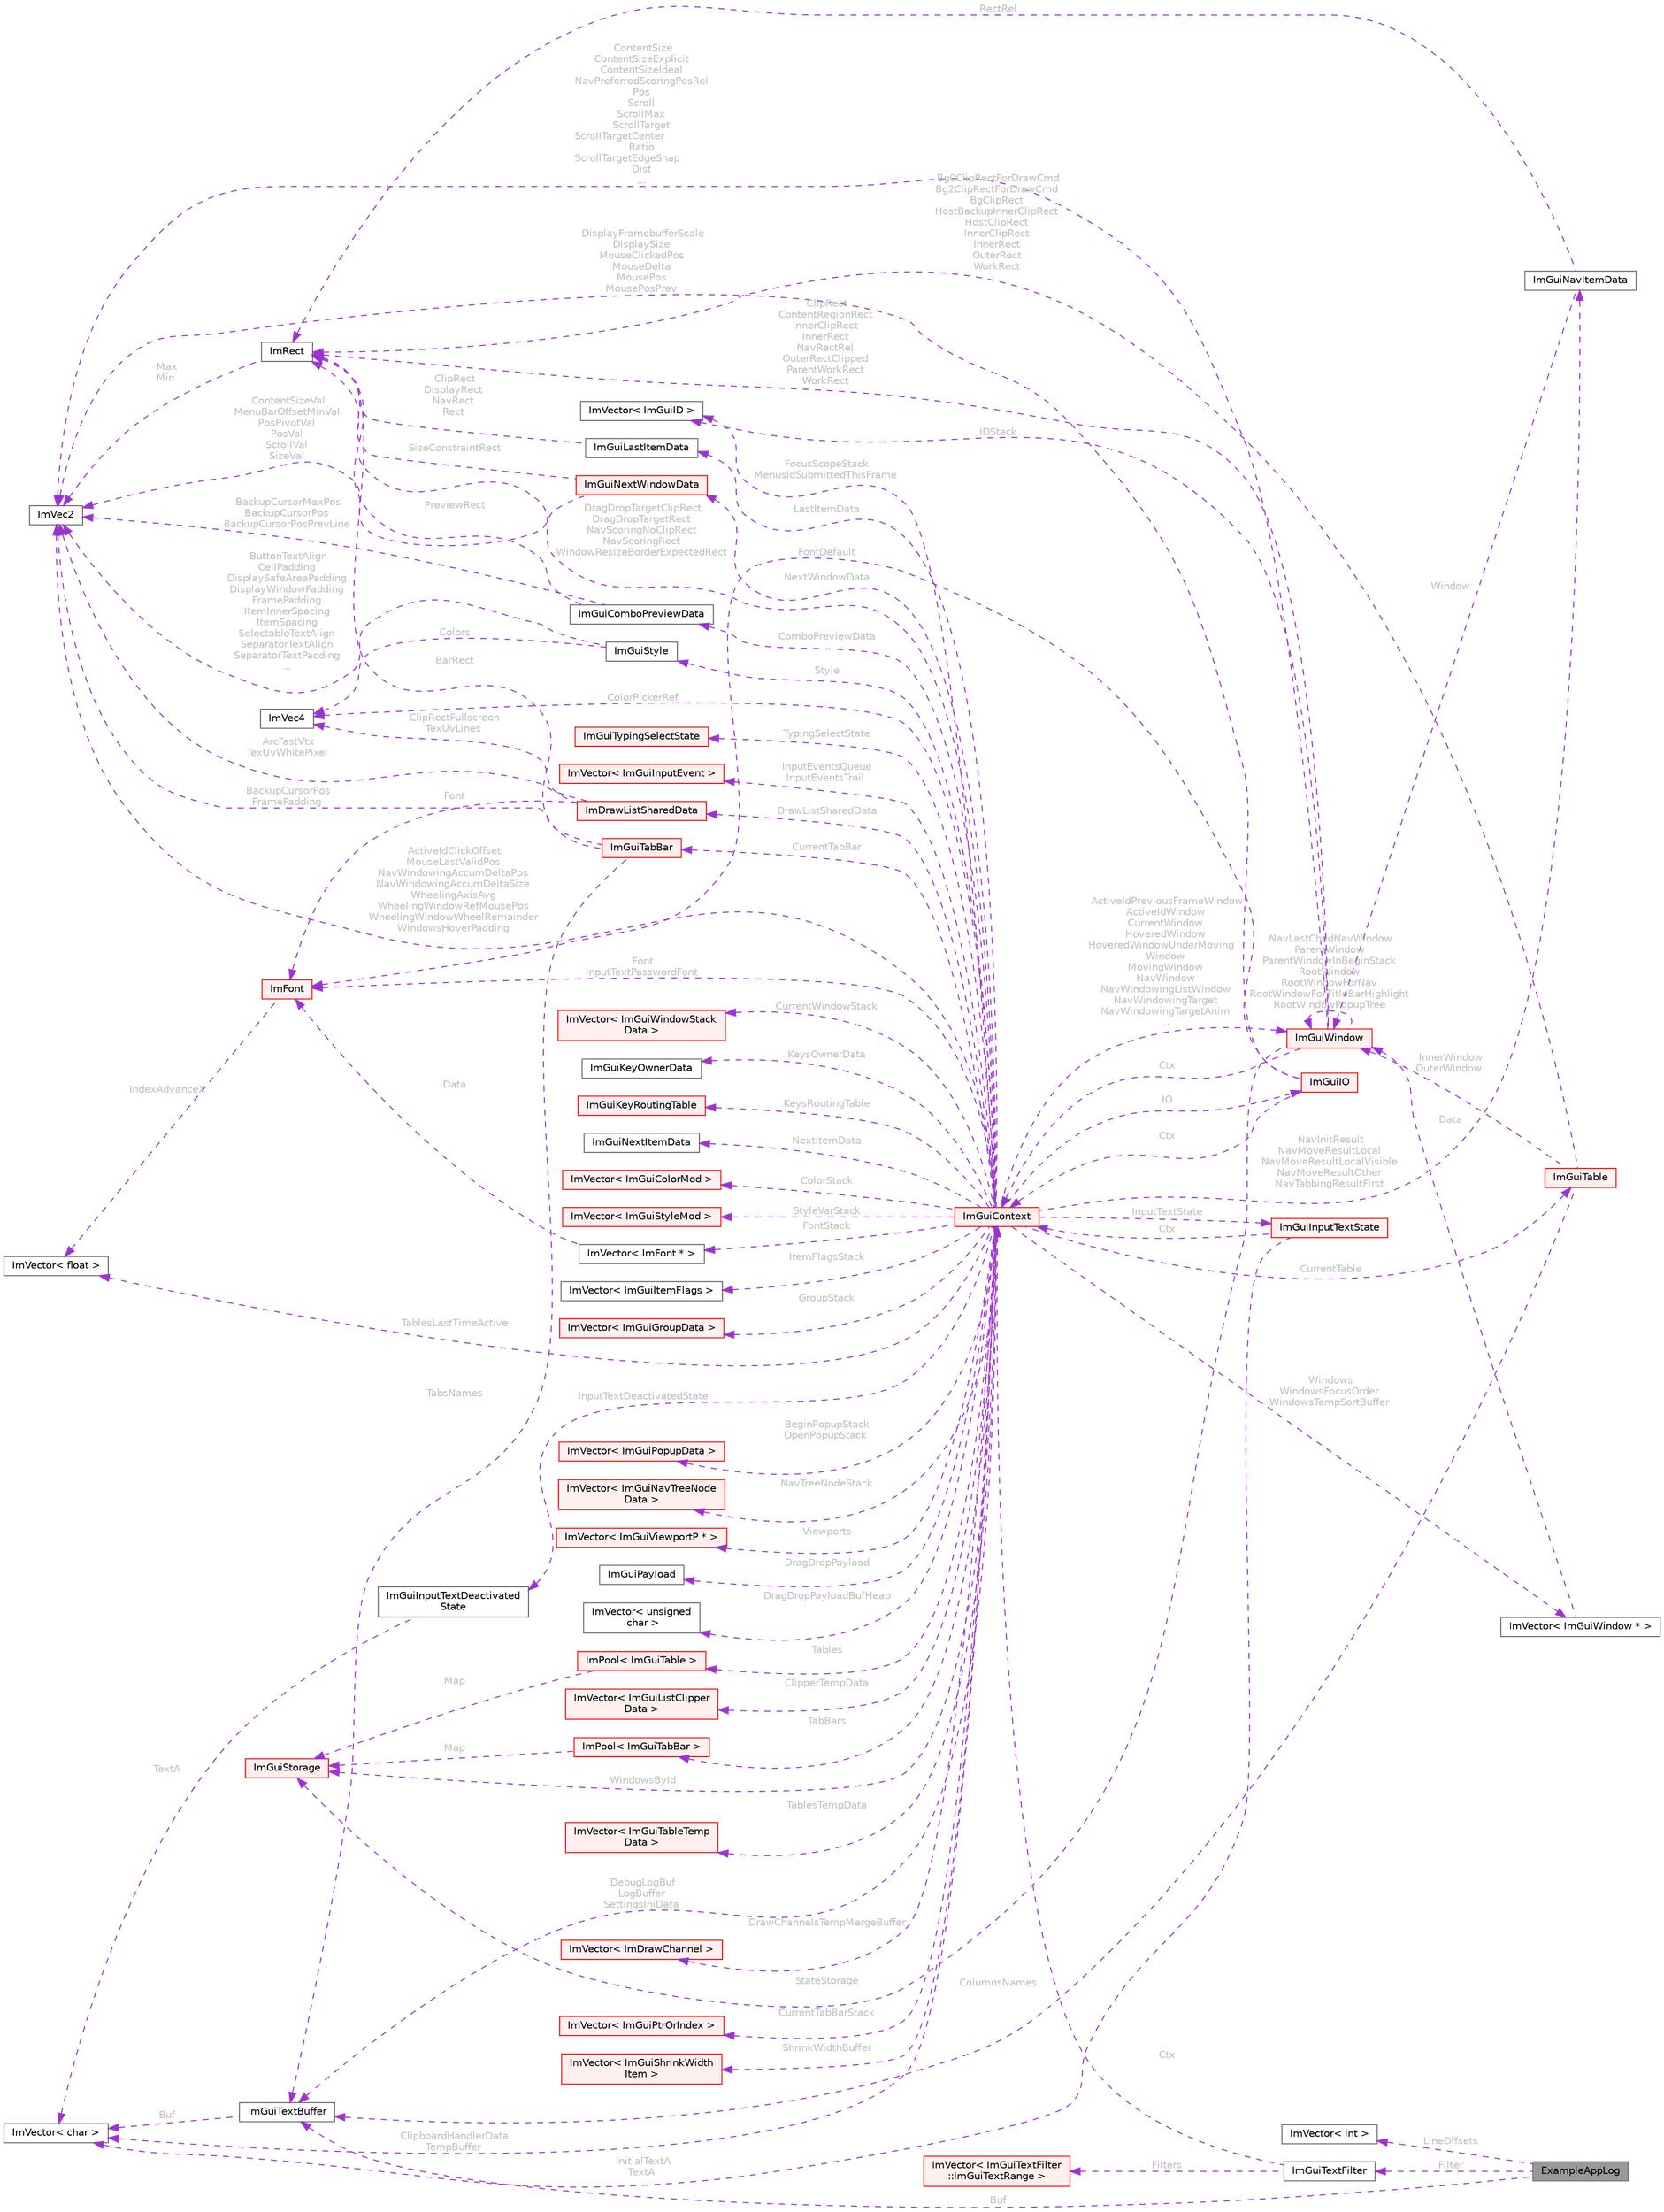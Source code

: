 digraph "ExampleAppLog"
{
 // LATEX_PDF_SIZE
  bgcolor="transparent";
  edge [fontname=Helvetica,fontsize=10,labelfontname=Helvetica,labelfontsize=10];
  node [fontname=Helvetica,fontsize=10,shape=box,height=0.2,width=0.4];
  rankdir="LR";
  Node1 [id="Node000001",label="ExampleAppLog",height=0.2,width=0.4,color="gray40", fillcolor="grey60", style="filled", fontcolor="black",tooltip=" "];
  Node2 -> Node1 [id="edge1_Node000001_Node000002",dir="back",color="darkorchid3",style="dashed",tooltip=" ",label=" Buf",fontcolor="grey" ];
  Node2 [id="Node000002",label="ImGuiTextBuffer",height=0.2,width=0.4,color="gray40", fillcolor="white", style="filled",URL="$struct_im_gui_text_buffer.html",tooltip=" "];
  Node3 -> Node2 [id="edge2_Node000002_Node000003",dir="back",color="darkorchid3",style="dashed",tooltip=" ",label=" Buf",fontcolor="grey" ];
  Node3 [id="Node000003",label="ImVector\< char \>",height=0.2,width=0.4,color="gray40", fillcolor="white", style="filled",URL="$struct_im_vector.html",tooltip=" "];
  Node4 -> Node1 [id="edge3_Node000001_Node000004",dir="back",color="darkorchid3",style="dashed",tooltip=" ",label=" Filter",fontcolor="grey" ];
  Node4 [id="Node000004",label="ImGuiTextFilter",height=0.2,width=0.4,color="gray40", fillcolor="white", style="filled",URL="$struct_im_gui_text_filter.html",tooltip=" "];
  Node5 -> Node4 [id="edge4_Node000004_Node000005",dir="back",color="darkorchid3",style="dashed",tooltip=" ",label=" Ctx",fontcolor="grey" ];
  Node5 [id="Node000005",label="ImGuiContext",height=0.2,width=0.4,color="red", fillcolor="#FFF0F0", style="filled",URL="$struct_im_gui_context.html",tooltip=" "];
  Node6 -> Node5 [id="edge5_Node000005_Node000006",dir="back",color="darkorchid3",style="dashed",tooltip=" ",label=" IO",fontcolor="grey" ];
  Node6 [id="Node000006",label="ImGuiIO",height=0.2,width=0.4,color="red", fillcolor="#FFF0F0", style="filled",URL="$struct_im_gui_i_o.html",tooltip=" "];
  Node7 -> Node6 [id="edge6_Node000006_Node000007",dir="back",color="darkorchid3",style="dashed",tooltip=" ",label=" DisplayFramebufferScale\nDisplaySize\nMouseClickedPos\nMouseDelta\nMousePos\nMousePosPrev",fontcolor="grey" ];
  Node7 [id="Node000007",label="ImVec2",height=0.2,width=0.4,color="gray40", fillcolor="white", style="filled",URL="$struct_im_vec2.html",tooltip=" "];
  Node10 -> Node6 [id="edge7_Node000006_Node000010",dir="back",color="darkorchid3",style="dashed",tooltip=" ",label=" FontDefault",fontcolor="grey" ];
  Node10 [id="Node000010",label="ImFont",height=0.2,width=0.4,color="red", fillcolor="#FFF0F0", style="filled",URL="$struct_im_font.html",tooltip=" "];
  Node11 -> Node10 [id="edge8_Node000010_Node000011",dir="back",color="darkorchid3",style="dashed",tooltip=" ",label=" IndexAdvanceX",fontcolor="grey" ];
  Node11 [id="Node000011",label="ImVector\< float \>",height=0.2,width=0.4,color="gray40", fillcolor="white", style="filled",URL="$struct_im_vector.html",tooltip=" "];
  Node5 -> Node6 [id="edge9_Node000006_Node000005",dir="back",color="darkorchid3",style="dashed",tooltip=" ",label=" Ctx",fontcolor="grey" ];
  Node22 -> Node5 [id="edge10_Node000005_Node000022",dir="back",color="darkorchid3",style="dashed",tooltip=" ",label=" Style",fontcolor="grey" ];
  Node22 [id="Node000022",label="ImGuiStyle",height=0.2,width=0.4,color="gray40", fillcolor="white", style="filled",URL="$struct_im_gui_style.html",tooltip=" "];
  Node7 -> Node22 [id="edge11_Node000022_Node000007",dir="back",color="darkorchid3",style="dashed",tooltip=" ",label=" ButtonTextAlign\nCellPadding\nDisplaySafeAreaPadding\nDisplayWindowPadding\nFramePadding\nItemInnerSpacing\nItemSpacing\nSelectableTextAlign\nSeparatorTextAlign\nSeparatorTextPadding\n...",fontcolor="grey" ];
  Node19 -> Node22 [id="edge12_Node000022_Node000019",dir="back",color="darkorchid3",style="dashed",tooltip=" ",label=" Colors",fontcolor="grey" ];
  Node19 [id="Node000019",label="ImVec4",height=0.2,width=0.4,color="gray40", fillcolor="white", style="filled",URL="$struct_im_vec4.html",tooltip=" "];
  Node10 -> Node5 [id="edge13_Node000005_Node000010",dir="back",color="darkorchid3",style="dashed",tooltip=" ",label=" Font\nInputTextPasswordFont",fontcolor="grey" ];
  Node23 -> Node5 [id="edge14_Node000005_Node000023",dir="back",color="darkorchid3",style="dashed",tooltip=" ",label=" DrawListSharedData",fontcolor="grey" ];
  Node23 [id="Node000023",label="ImDrawListSharedData",height=0.2,width=0.4,color="red", fillcolor="#FFF0F0", style="filled",URL="$struct_im_draw_list_shared_data.html",tooltip=" "];
  Node7 -> Node23 [id="edge15_Node000023_Node000007",dir="back",color="darkorchid3",style="dashed",tooltip=" ",label=" ArcFastVtx\nTexUvWhitePixel",fontcolor="grey" ];
  Node10 -> Node23 [id="edge16_Node000023_Node000010",dir="back",color="darkorchid3",style="dashed",tooltip=" ",label=" Font",fontcolor="grey" ];
  Node19 -> Node23 [id="edge17_Node000023_Node000019",dir="back",color="darkorchid3",style="dashed",tooltip=" ",label=" ClipRectFullscreen\nTexUvLines",fontcolor="grey" ];
  Node25 -> Node5 [id="edge18_Node000005_Node000025",dir="back",color="darkorchid3",style="dashed",tooltip=" ",label=" InputEventsQueue\nInputEventsTrail",fontcolor="grey" ];
  Node25 [id="Node000025",label="ImVector\< ImGuiInputEvent \>",height=0.2,width=0.4,color="red", fillcolor="#FFF0F0", style="filled",URL="$struct_im_vector.html",tooltip=" "];
  Node33 -> Node5 [id="edge19_Node000005_Node000033",dir="back",color="darkorchid3",style="dashed",tooltip=" ",label=" Windows\nWindowsFocusOrder\nWindowsTempSortBuffer",fontcolor="grey" ];
  Node33 [id="Node000033",label="ImVector\< ImGuiWindow * \>",height=0.2,width=0.4,color="gray40", fillcolor="white", style="filled",URL="$struct_im_vector.html",tooltip=" "];
  Node34 -> Node33 [id="edge20_Node000033_Node000034",dir="back",color="darkorchid3",style="dashed",tooltip=" ",label=" Data",fontcolor="grey" ];
  Node34 [id="Node000034",label="ImGuiWindow",height=0.2,width=0.4,color="red", fillcolor="#FFF0F0", style="filled",URL="$struct_im_gui_window.html",tooltip=" "];
  Node5 -> Node34 [id="edge21_Node000034_Node000005",dir="back",color="darkorchid3",style="dashed",tooltip=" ",label=" Ctx",fontcolor="grey" ];
  Node7 -> Node34 [id="edge22_Node000034_Node000007",dir="back",color="darkorchid3",style="dashed",tooltip=" ",label=" ContentSize\nContentSizeExplicit\nContentSizeIdeal\nNavPreferredScoringPosRel\nPos\nScroll\nScrollMax\nScrollTarget\nScrollTargetCenter\lRatio\nScrollTargetEdgeSnap\lDist\n...",fontcolor="grey" ];
  Node52 -> Node34 [id="edge23_Node000034_Node000052",dir="back",color="darkorchid3",style="dashed",tooltip=" ",label=" IDStack",fontcolor="grey" ];
  Node52 [id="Node000052",label="ImVector\< ImGuiID \>",height=0.2,width=0.4,color="gray40", fillcolor="white", style="filled",URL="$struct_im_vector.html",tooltip=" "];
  Node60 -> Node34 [id="edge24_Node000034_Node000060",dir="back",color="darkorchid3",style="dashed",tooltip=" ",label=" ClipRect\nContentRegionRect\nInnerClipRect\nInnerRect\nNavRectRel\nOuterRectClipped\nParentWorkRect\nWorkRect",fontcolor="grey" ];
  Node60 [id="Node000060",label="ImRect",height=0.2,width=0.4,color="gray40", fillcolor="white", style="filled",URL="$struct_im_rect.html",tooltip=" "];
  Node7 -> Node60 [id="edge25_Node000060_Node000007",dir="back",color="darkorchid3",style="dashed",tooltip=" ",label=" Max\nMin",fontcolor="grey" ];
  Node56 -> Node34 [id="edge26_Node000034_Node000056",dir="back",color="darkorchid3",style="dashed",tooltip=" ",label=" StateStorage",fontcolor="grey" ];
  Node56 [id="Node000056",label="ImGuiStorage",height=0.2,width=0.4,color="red", fillcolor="#FFF0F0", style="filled",URL="$struct_im_gui_storage.html",tooltip=" "];
  Node34 -> Node34 [id="edge27_Node000034_Node000034",dir="back",color="darkorchid3",style="dashed",tooltip=" ",label=" NavLastChildNavWindow\nParentWindow\nParentWindowInBeginStack\nRootWindow\nRootWindowForNav\nRootWindowForTitleBarHighlight\nRootWindowPopupTree",fontcolor="grey" ];
  Node65 -> Node5 [id="edge28_Node000005_Node000065",dir="back",color="darkorchid3",style="dashed",tooltip=" ",label=" CurrentWindowStack",fontcolor="grey" ];
  Node65 [id="Node000065",label="ImVector\< ImGuiWindowStack\lData \>",height=0.2,width=0.4,color="red", fillcolor="#FFF0F0", style="filled",URL="$struct_im_vector.html",tooltip=" "];
  Node56 -> Node5 [id="edge29_Node000005_Node000056",dir="back",color="darkorchid3",style="dashed",tooltip=" ",label=" WindowsById",fontcolor="grey" ];
  Node7 -> Node5 [id="edge30_Node000005_Node000007",dir="back",color="darkorchid3",style="dashed",tooltip=" ",label=" ActiveIdClickOffset\nMouseLastValidPos\nNavWindowingAccumDeltaPos\nNavWindowingAccumDeltaSize\nWheelingAxisAvg\nWheelingWindowRefMousePos\nWheelingWindowWheelRemainder\nWindowsHoverPadding",fontcolor="grey" ];
  Node34 -> Node5 [id="edge31_Node000005_Node000034",dir="back",color="darkorchid3",style="dashed",tooltip=" ",label=" ActiveIdPreviousFrameWindow\nActiveIdWindow\nCurrentWindow\nHoveredWindow\nHoveredWindowUnderMoving\lWindow\nMovingWindow\nNavWindow\nNavWindowingListWindow\nNavWindowingTarget\nNavWindowingTargetAnim\n...",fontcolor="grey" ];
  Node69 -> Node5 [id="edge32_Node000005_Node000069",dir="back",color="darkorchid3",style="dashed",tooltip=" ",label=" KeysOwnerData",fontcolor="grey" ];
  Node69 [id="Node000069",label="ImGuiKeyOwnerData",height=0.2,width=0.4,color="gray40", fillcolor="white", style="filled",URL="$struct_im_gui_key_owner_data.html",tooltip=" "];
  Node70 -> Node5 [id="edge33_Node000005_Node000070",dir="back",color="darkorchid3",style="dashed",tooltip=" ",label=" KeysRoutingTable",fontcolor="grey" ];
  Node70 [id="Node000070",label="ImGuiKeyRoutingTable",height=0.2,width=0.4,color="red", fillcolor="#FFF0F0", style="filled",URL="$struct_im_gui_key_routing_table.html",tooltip=" "];
  Node73 -> Node5 [id="edge34_Node000005_Node000073",dir="back",color="darkorchid3",style="dashed",tooltip=" ",label=" NextItemData",fontcolor="grey" ];
  Node73 [id="Node000073",label="ImGuiNextItemData",height=0.2,width=0.4,color="gray40", fillcolor="white", style="filled",URL="$struct_im_gui_next_item_data.html",tooltip=" "];
  Node67 -> Node5 [id="edge35_Node000005_Node000067",dir="back",color="darkorchid3",style="dashed",tooltip=" ",label=" LastItemData",fontcolor="grey" ];
  Node67 [id="Node000067",label="ImGuiLastItemData",height=0.2,width=0.4,color="gray40", fillcolor="white", style="filled",URL="$struct_im_gui_last_item_data.html",tooltip=" "];
  Node60 -> Node67 [id="edge36_Node000067_Node000060",dir="back",color="darkorchid3",style="dashed",tooltip=" ",label=" ClipRect\nDisplayRect\nNavRect\nRect",fontcolor="grey" ];
  Node74 -> Node5 [id="edge37_Node000005_Node000074",dir="back",color="darkorchid3",style="dashed",tooltip=" ",label=" NextWindowData",fontcolor="grey" ];
  Node74 [id="Node000074",label="ImGuiNextWindowData",height=0.2,width=0.4,color="red", fillcolor="#FFF0F0", style="filled",URL="$struct_im_gui_next_window_data.html",tooltip=" "];
  Node7 -> Node74 [id="edge38_Node000074_Node000007",dir="back",color="darkorchid3",style="dashed",tooltip=" ",label=" ContentSizeVal\nMenuBarOffsetMinVal\nPosPivotVal\nPosVal\nScrollVal\nSizeVal",fontcolor="grey" ];
  Node60 -> Node74 [id="edge39_Node000074_Node000060",dir="back",color="darkorchid3",style="dashed",tooltip=" ",label=" SizeConstraintRect",fontcolor="grey" ];
  Node76 -> Node5 [id="edge40_Node000005_Node000076",dir="back",color="darkorchid3",style="dashed",tooltip=" ",label=" ColorStack",fontcolor="grey" ];
  Node76 [id="Node000076",label="ImVector\< ImGuiColorMod \>",height=0.2,width=0.4,color="red", fillcolor="#FFF0F0", style="filled",URL="$struct_im_vector.html",tooltip=" "];
  Node78 -> Node5 [id="edge41_Node000005_Node000078",dir="back",color="darkorchid3",style="dashed",tooltip=" ",label=" StyleVarStack",fontcolor="grey" ];
  Node78 [id="Node000078",label="ImVector\< ImGuiStyleMod \>",height=0.2,width=0.4,color="red", fillcolor="#FFF0F0", style="filled",URL="$struct_im_vector.html",tooltip=" "];
  Node9 -> Node5 [id="edge42_Node000005_Node000009",dir="back",color="darkorchid3",style="dashed",tooltip=" ",label=" FontStack",fontcolor="grey" ];
  Node9 [id="Node000009",label="ImVector\< ImFont * \>",height=0.2,width=0.4,color="gray40", fillcolor="white", style="filled",URL="$struct_im_vector.html",tooltip=" "];
  Node10 -> Node9 [id="edge43_Node000009_Node000010",dir="back",color="darkorchid3",style="dashed",tooltip=" ",label=" Data",fontcolor="grey" ];
  Node52 -> Node5 [id="edge44_Node000005_Node000052",dir="back",color="darkorchid3",style="dashed",tooltip=" ",label=" FocusScopeStack\nMenusIdSubmittedThisFrame",fontcolor="grey" ];
  Node80 -> Node5 [id="edge45_Node000005_Node000080",dir="back",color="darkorchid3",style="dashed",tooltip=" ",label=" ItemFlagsStack",fontcolor="grey" ];
  Node80 [id="Node000080",label="ImVector\< ImGuiItemFlags \>",height=0.2,width=0.4,color="gray40", fillcolor="white", style="filled",URL="$struct_im_vector.html",tooltip=" "];
  Node81 -> Node5 [id="edge46_Node000005_Node000081",dir="back",color="darkorchid3",style="dashed",tooltip=" ",label=" GroupStack",fontcolor="grey" ];
  Node81 [id="Node000081",label="ImVector\< ImGuiGroupData \>",height=0.2,width=0.4,color="red", fillcolor="#FFF0F0", style="filled",URL="$struct_im_vector.html",tooltip=" "];
  Node83 -> Node5 [id="edge47_Node000005_Node000083",dir="back",color="darkorchid3",style="dashed",tooltip=" ",label=" BeginPopupStack\nOpenPopupStack",fontcolor="grey" ];
  Node83 [id="Node000083",label="ImVector\< ImGuiPopupData \>",height=0.2,width=0.4,color="red", fillcolor="#FFF0F0", style="filled",URL="$struct_im_vector.html",tooltip=" "];
  Node85 -> Node5 [id="edge48_Node000005_Node000085",dir="back",color="darkorchid3",style="dashed",tooltip=" ",label=" NavTreeNodeStack",fontcolor="grey" ];
  Node85 [id="Node000085",label="ImVector\< ImGuiNavTreeNode\lData \>",height=0.2,width=0.4,color="red", fillcolor="#FFF0F0", style="filled",URL="$struct_im_vector.html",tooltip=" "];
  Node87 -> Node5 [id="edge49_Node000005_Node000087",dir="back",color="darkorchid3",style="dashed",tooltip=" ",label=" Viewports",fontcolor="grey" ];
  Node87 [id="Node000087",label="ImVector\< ImGuiViewportP * \>",height=0.2,width=0.4,color="red", fillcolor="#FFF0F0", style="filled",URL="$struct_im_vector.html",tooltip=" "];
  Node88 -> Node5 [id="edge50_Node000005_Node000088",dir="back",color="darkorchid3",style="dashed",tooltip=" ",label=" NavInitResult\nNavMoveResultLocal\nNavMoveResultLocalVisible\nNavMoveResultOther\nNavTabbingResultFirst",fontcolor="grey" ];
  Node88 [id="Node000088",label="ImGuiNavItemData",height=0.2,width=0.4,color="gray40", fillcolor="white", style="filled",URL="$struct_im_gui_nav_item_data.html",tooltip=" "];
  Node34 -> Node88 [id="edge51_Node000088_Node000034",dir="back",color="darkorchid3",style="dashed",tooltip=" ",label=" Window",fontcolor="grey" ];
  Node60 -> Node88 [id="edge52_Node000088_Node000060",dir="back",color="darkorchid3",style="dashed",tooltip=" ",label=" RectRel",fontcolor="grey" ];
  Node60 -> Node5 [id="edge53_Node000005_Node000060",dir="back",color="darkorchid3",style="dashed",tooltip=" ",label=" DragDropTargetClipRect\nDragDropTargetRect\nNavScoringNoClipRect\nNavScoringRect\nWindowResizeBorderExpectedRect",fontcolor="grey" ];
  Node89 -> Node5 [id="edge54_Node000005_Node000089",dir="back",color="darkorchid3",style="dashed",tooltip=" ",label=" DragDropPayload",fontcolor="grey" ];
  Node89 [id="Node000089",label="ImGuiPayload",height=0.2,width=0.4,color="gray40", fillcolor="white", style="filled",URL="$struct_im_gui_payload.html",tooltip=" "];
  Node90 -> Node5 [id="edge55_Node000005_Node000090",dir="back",color="darkorchid3",style="dashed",tooltip=" ",label=" DragDropPayloadBufHeap",fontcolor="grey" ];
  Node90 [id="Node000090",label="ImVector\< unsigned\l char \>",height=0.2,width=0.4,color="gray40", fillcolor="white", style="filled",URL="$struct_im_vector.html",tooltip=" "];
  Node91 -> Node5 [id="edge56_Node000005_Node000091",dir="back",color="darkorchid3",style="dashed",tooltip=" ",label=" ClipperTempData",fontcolor="grey" ];
  Node91 [id="Node000091",label="ImVector\< ImGuiListClipper\lData \>",height=0.2,width=0.4,color="red", fillcolor="#FFF0F0", style="filled",URL="$struct_im_vector.html",tooltip=" "];
  Node96 -> Node5 [id="edge57_Node000005_Node000096",dir="back",color="darkorchid3",style="dashed",tooltip=" ",label=" CurrentTable",fontcolor="grey" ];
  Node96 [id="Node000096",label="ImGuiTable",height=0.2,width=0.4,color="red", fillcolor="#FFF0F0", style="filled",URL="$struct_im_gui_table.html",tooltip=" "];
  Node60 -> Node96 [id="edge58_Node000096_Node000060",dir="back",color="darkorchid3",style="dashed",tooltip=" ",label=" Bg0ClipRectForDrawCmd\nBg2ClipRectForDrawCmd\nBgClipRect\nHostBackupInnerClipRect\nHostClipRect\nInnerClipRect\nInnerRect\nOuterRect\nWorkRect",fontcolor="grey" ];
  Node34 -> Node96 [id="edge59_Node000096_Node000034",dir="back",color="darkorchid3",style="dashed",tooltip=" ",label=" InnerWindow\nOuterWindow",fontcolor="grey" ];
  Node2 -> Node96 [id="edge60_Node000096_Node000002",dir="back",color="darkorchid3",style="dashed",tooltip=" ",label=" ColumnsNames",fontcolor="grey" ];
  Node108 -> Node5 [id="edge61_Node000005_Node000108",dir="back",color="darkorchid3",style="dashed",tooltip=" ",label=" TablesTempData",fontcolor="grey" ];
  Node108 [id="Node000108",label="ImVector\< ImGuiTableTemp\lData \>",height=0.2,width=0.4,color="red", fillcolor="#FFF0F0", style="filled",URL="$struct_im_vector.html",tooltip=" "];
  Node109 -> Node5 [id="edge62_Node000005_Node000109",dir="back",color="darkorchid3",style="dashed",tooltip=" ",label=" Tables",fontcolor="grey" ];
  Node109 [id="Node000109",label="ImPool\< ImGuiTable \>",height=0.2,width=0.4,color="red", fillcolor="#FFF0F0", style="filled",URL="$struct_im_pool.html",tooltip=" "];
  Node56 -> Node109 [id="edge63_Node000109_Node000056",dir="back",color="darkorchid3",style="dashed",tooltip=" ",label=" Map",fontcolor="grey" ];
  Node11 -> Node5 [id="edge64_Node000005_Node000011",dir="back",color="darkorchid3",style="dashed",tooltip=" ",label=" TablesLastTimeActive",fontcolor="grey" ];
  Node47 -> Node5 [id="edge65_Node000005_Node000047",dir="back",color="darkorchid3",style="dashed",tooltip=" ",label=" DrawChannelsTempMergeBuffer",fontcolor="grey" ];
  Node47 [id="Node000047",label="ImVector\< ImDrawChannel \>",height=0.2,width=0.4,color="red", fillcolor="#FFF0F0", style="filled",URL="$struct_im_vector.html",tooltip=" "];
  Node111 -> Node5 [id="edge66_Node000005_Node000111",dir="back",color="darkorchid3",style="dashed",tooltip=" ",label=" CurrentTabBar",fontcolor="grey" ];
  Node111 [id="Node000111",label="ImGuiTabBar",height=0.2,width=0.4,color="red", fillcolor="#FFF0F0", style="filled",URL="$struct_im_gui_tab_bar.html",tooltip=" "];
  Node60 -> Node111 [id="edge67_Node000111_Node000060",dir="back",color="darkorchid3",style="dashed",tooltip=" ",label=" BarRect",fontcolor="grey" ];
  Node7 -> Node111 [id="edge68_Node000111_Node000007",dir="back",color="darkorchid3",style="dashed",tooltip=" ",label=" BackupCursorPos\nFramePadding",fontcolor="grey" ];
  Node2 -> Node111 [id="edge69_Node000111_Node000002",dir="back",color="darkorchid3",style="dashed",tooltip=" ",label=" TabsNames",fontcolor="grey" ];
  Node114 -> Node5 [id="edge70_Node000005_Node000114",dir="back",color="darkorchid3",style="dashed",tooltip=" ",label=" TabBars",fontcolor="grey" ];
  Node114 [id="Node000114",label="ImPool\< ImGuiTabBar \>",height=0.2,width=0.4,color="red", fillcolor="#FFF0F0", style="filled",URL="$struct_im_pool.html",tooltip=" "];
  Node56 -> Node114 [id="edge71_Node000114_Node000056",dir="back",color="darkorchid3",style="dashed",tooltip=" ",label=" Map",fontcolor="grey" ];
  Node116 -> Node5 [id="edge72_Node000005_Node000116",dir="back",color="darkorchid3",style="dashed",tooltip=" ",label=" CurrentTabBarStack",fontcolor="grey" ];
  Node116 [id="Node000116",label="ImVector\< ImGuiPtrOrIndex \>",height=0.2,width=0.4,color="red", fillcolor="#FFF0F0", style="filled",URL="$struct_im_vector.html",tooltip=" "];
  Node118 -> Node5 [id="edge73_Node000005_Node000118",dir="back",color="darkorchid3",style="dashed",tooltip=" ",label=" ShrinkWidthBuffer",fontcolor="grey" ];
  Node118 [id="Node000118",label="ImVector\< ImGuiShrinkWidth\lItem \>",height=0.2,width=0.4,color="red", fillcolor="#FFF0F0", style="filled",URL="$struct_im_vector.html",tooltip=" "];
  Node120 -> Node5 [id="edge74_Node000005_Node000120",dir="back",color="darkorchid3",style="dashed",tooltip=" ",label=" InputTextState",fontcolor="grey" ];
  Node120 [id="Node000120",label="ImGuiInputTextState",height=0.2,width=0.4,color="red", fillcolor="#FFF0F0", style="filled",URL="$struct_im_gui_input_text_state.html",tooltip=" "];
  Node5 -> Node120 [id="edge75_Node000120_Node000005",dir="back",color="darkorchid3",style="dashed",tooltip=" ",label=" Ctx",fontcolor="grey" ];
  Node3 -> Node120 [id="edge76_Node000120_Node000003",dir="back",color="darkorchid3",style="dashed",tooltip=" ",label=" InitialTextA\nTextA",fontcolor="grey" ];
  Node124 -> Node5 [id="edge77_Node000005_Node000124",dir="back",color="darkorchid3",style="dashed",tooltip=" ",label=" InputTextDeactivatedState",fontcolor="grey" ];
  Node124 [id="Node000124",label="ImGuiInputTextDeactivated\lState",height=0.2,width=0.4,color="gray40", fillcolor="white", style="filled",URL="$struct_im_gui_input_text_deactivated_state.html",tooltip=" "];
  Node3 -> Node124 [id="edge78_Node000124_Node000003",dir="back",color="darkorchid3",style="dashed",tooltip=" ",label=" TextA",fontcolor="grey" ];
  Node19 -> Node5 [id="edge79_Node000005_Node000019",dir="back",color="darkorchid3",style="dashed",tooltip=" ",label=" ColorPickerRef",fontcolor="grey" ];
  Node125 -> Node5 [id="edge80_Node000005_Node000125",dir="back",color="darkorchid3",style="dashed",tooltip=" ",label=" ComboPreviewData",fontcolor="grey" ];
  Node125 [id="Node000125",label="ImGuiComboPreviewData",height=0.2,width=0.4,color="gray40", fillcolor="white", style="filled",URL="$struct_im_gui_combo_preview_data.html",tooltip=" "];
  Node60 -> Node125 [id="edge81_Node000125_Node000060",dir="back",color="darkorchid3",style="dashed",tooltip=" ",label=" PreviewRect",fontcolor="grey" ];
  Node7 -> Node125 [id="edge82_Node000125_Node000007",dir="back",color="darkorchid3",style="dashed",tooltip=" ",label=" BackupCursorMaxPos\nBackupCursorPos\nBackupCursorPosPrevLine",fontcolor="grey" ];
  Node3 -> Node5 [id="edge83_Node000005_Node000003",dir="back",color="darkorchid3",style="dashed",tooltip=" ",label=" ClipboardHandlerData\nTempBuffer",fontcolor="grey" ];
  Node126 -> Node5 [id="edge84_Node000005_Node000126",dir="back",color="darkorchid3",style="dashed",tooltip=" ",label=" TypingSelectState",fontcolor="grey" ];
  Node126 [id="Node000126",label="ImGuiTypingSelectState",height=0.2,width=0.4,color="red", fillcolor="#FFF0F0", style="filled",URL="$struct_im_gui_typing_select_state.html",tooltip=" "];
  Node2 -> Node5 [id="edge85_Node000005_Node000002",dir="back",color="darkorchid3",style="dashed",tooltip=" ",label=" DebugLogBuf\nLogBuffer\nSettingsIniData",fontcolor="grey" ];
  Node143 -> Node4 [id="edge86_Node000004_Node000143",dir="back",color="darkorchid3",style="dashed",tooltip=" ",label=" Filters",fontcolor="grey" ];
  Node143 [id="Node000143",label="ImVector\< ImGuiTextFilter\l::ImGuiTextRange \>",height=0.2,width=0.4,color="red", fillcolor="#FFF0F0", style="filled",URL="$struct_im_vector.html",tooltip=" "];
  Node136 -> Node1 [id="edge87_Node000001_Node000136",dir="back",color="darkorchid3",style="dashed",tooltip=" ",label=" LineOffsets",fontcolor="grey" ];
  Node136 [id="Node000136",label="ImVector\< int \>",height=0.2,width=0.4,color="gray40", fillcolor="white", style="filled",URL="$struct_im_vector.html",tooltip=" "];
}
